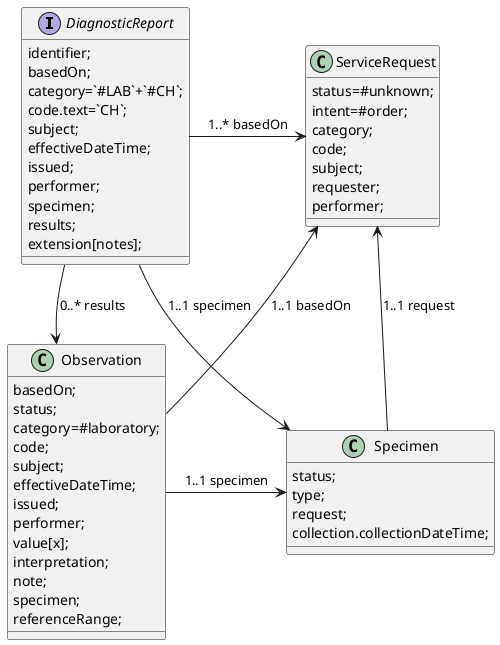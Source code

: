 @startuml
skinparam svgDimensionStyle true

interface DiagnosticReport {
    identifier;
    basedOn;
    category=`#LAB`+`#CH`;
    code.text=`CH`;
    subject;
    effectiveDateTime;
    issued;
    performer;
    specimen;
    results;
    extension[notes];
}
class ServiceRequest {
    status=#unknown;
    intent=#order;
    category;
    code;
    subject;
    requester;
    performer;
}
class Specimen {
    status;
    type;
    request;
    collection.collectionDateTime;
}
class Observation {
    basedOn;
    status;
    category=#laboratory;
    code;
    subject;
    effectiveDateTime;
    issued;
    performer;
    value[x];
    interpretation;
    note;
    specimen;
    referenceRange;
}

DiagnosticReport -down-> Specimen: 1..1 specimen
Specimen -right-> ServiceRequest: 1..1 request
DiagnosticReport -right-> ServiceRequest: 1..* basedOn
Observation -up-> ServiceRequest: 1..1 basedOn
DiagnosticReport -down-> Observation: 0..* results
Observation -right-> Specimen: 1..1 specimen

@enduml